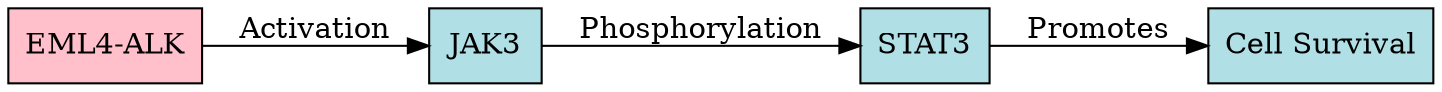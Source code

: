 digraph JakStatSignaling {
    rankdir=LR;
    node [shape=box, style=filled, fillcolor="#B0E0E6"];

    // Key nodes from the image
    EML4_ALK [label="EML4-ALK", shape=box, fillcolor="#FFC0CB"];  // Oncogenic driver in NSCLC
    JAK3 [label="JAK3", shape=box, fillcolor="#B0E0E6"];  // Activated by EML4-ALK
    STAT3 [label="STAT3", shape=box, fillcolor="#B0E0E6"];  // Activated by JAK3
    Cell_Survival [label="Cell Survival", shape=box, fillcolor="#B0E0E6"];

    // Interactions from the image
    EML4_ALK -> JAK3 [label="Activation"];
    JAK3 -> STAT3 [label="Phosphorylation"];
    STAT3 -> Cell_Survival [label="Promotes"];
}
